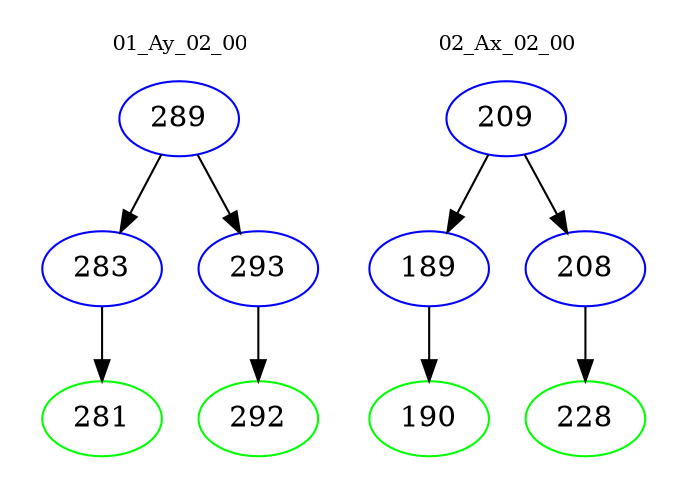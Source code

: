 digraph{
subgraph cluster_0 {
color = white
label = "01_Ay_02_00";
fontsize=10;
T0_289 [label="289", color="blue"]
T0_289 -> T0_283 [color="black"]
T0_283 [label="283", color="blue"]
T0_283 -> T0_281 [color="black"]
T0_281 [label="281", color="green"]
T0_289 -> T0_293 [color="black"]
T0_293 [label="293", color="blue"]
T0_293 -> T0_292 [color="black"]
T0_292 [label="292", color="green"]
}
subgraph cluster_1 {
color = white
label = "02_Ax_02_00";
fontsize=10;
T1_209 [label="209", color="blue"]
T1_209 -> T1_189 [color="black"]
T1_189 [label="189", color="blue"]
T1_189 -> T1_190 [color="black"]
T1_190 [label="190", color="green"]
T1_209 -> T1_208 [color="black"]
T1_208 [label="208", color="blue"]
T1_208 -> T1_228 [color="black"]
T1_228 [label="228", color="green"]
}
}
